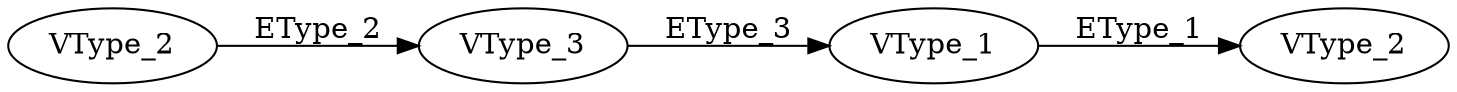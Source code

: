 digraph N3_M3_k3_view1 {
 rankdir="LR";
 1 [label="VType_2"];
 2 [label="VType_3"];
 3 [label="VType_1"];
 4 [label="VType_2"];

 1 -> 2 [label="EType_2"];
 2 -> 3 [label="EType_3"];
 3 -> 4 [label="EType_1"];
}

